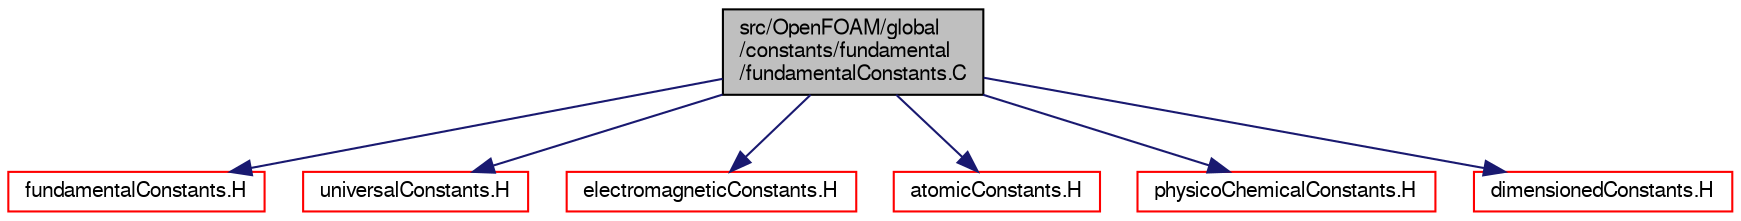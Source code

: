 digraph "src/OpenFOAM/global/constants/fundamental/fundamentalConstants.C"
{
  bgcolor="transparent";
  edge [fontname="FreeSans",fontsize="10",labelfontname="FreeSans",labelfontsize="10"];
  node [fontname="FreeSans",fontsize="10",shape=record];
  Node0 [label="src/OpenFOAM/global\l/constants/fundamental\l/fundamentalConstants.C",height=0.2,width=0.4,color="black", fillcolor="grey75", style="filled", fontcolor="black"];
  Node0 -> Node1 [color="midnightblue",fontsize="10",style="solid",fontname="FreeSans"];
  Node1 [label="fundamentalConstants.H",height=0.2,width=0.4,color="red",URL="$a10235.html",tooltip="Fundamental dimensioned constants. "];
  Node0 -> Node99 [color="midnightblue",fontsize="10",style="solid",fontname="FreeSans"];
  Node99 [label="universalConstants.H",height=0.2,width=0.4,color="red",URL="$a10250.html"];
  Node0 -> Node100 [color="midnightblue",fontsize="10",style="solid",fontname="FreeSans"];
  Node100 [label="electromagneticConstants.H",height=0.2,width=0.4,color="red",URL="$a10229.html"];
  Node0 -> Node101 [color="midnightblue",fontsize="10",style="solid",fontname="FreeSans"];
  Node101 [label="atomicConstants.H",height=0.2,width=0.4,color="red",URL="$a10211.html"];
  Node0 -> Node102 [color="midnightblue",fontsize="10",style="solid",fontname="FreeSans"];
  Node102 [label="physicoChemicalConstants.H",height=0.2,width=0.4,color="red",URL="$a10244.html"];
  Node0 -> Node103 [color="midnightblue",fontsize="10",style="solid",fontname="FreeSans"];
  Node103 [label="dimensionedConstants.H",height=0.2,width=0.4,color="red",URL="$a10223.html",tooltip="Dictionary reading and supplying the dimensioned constants used within OpenFOAM, particularly for the..."];
}
